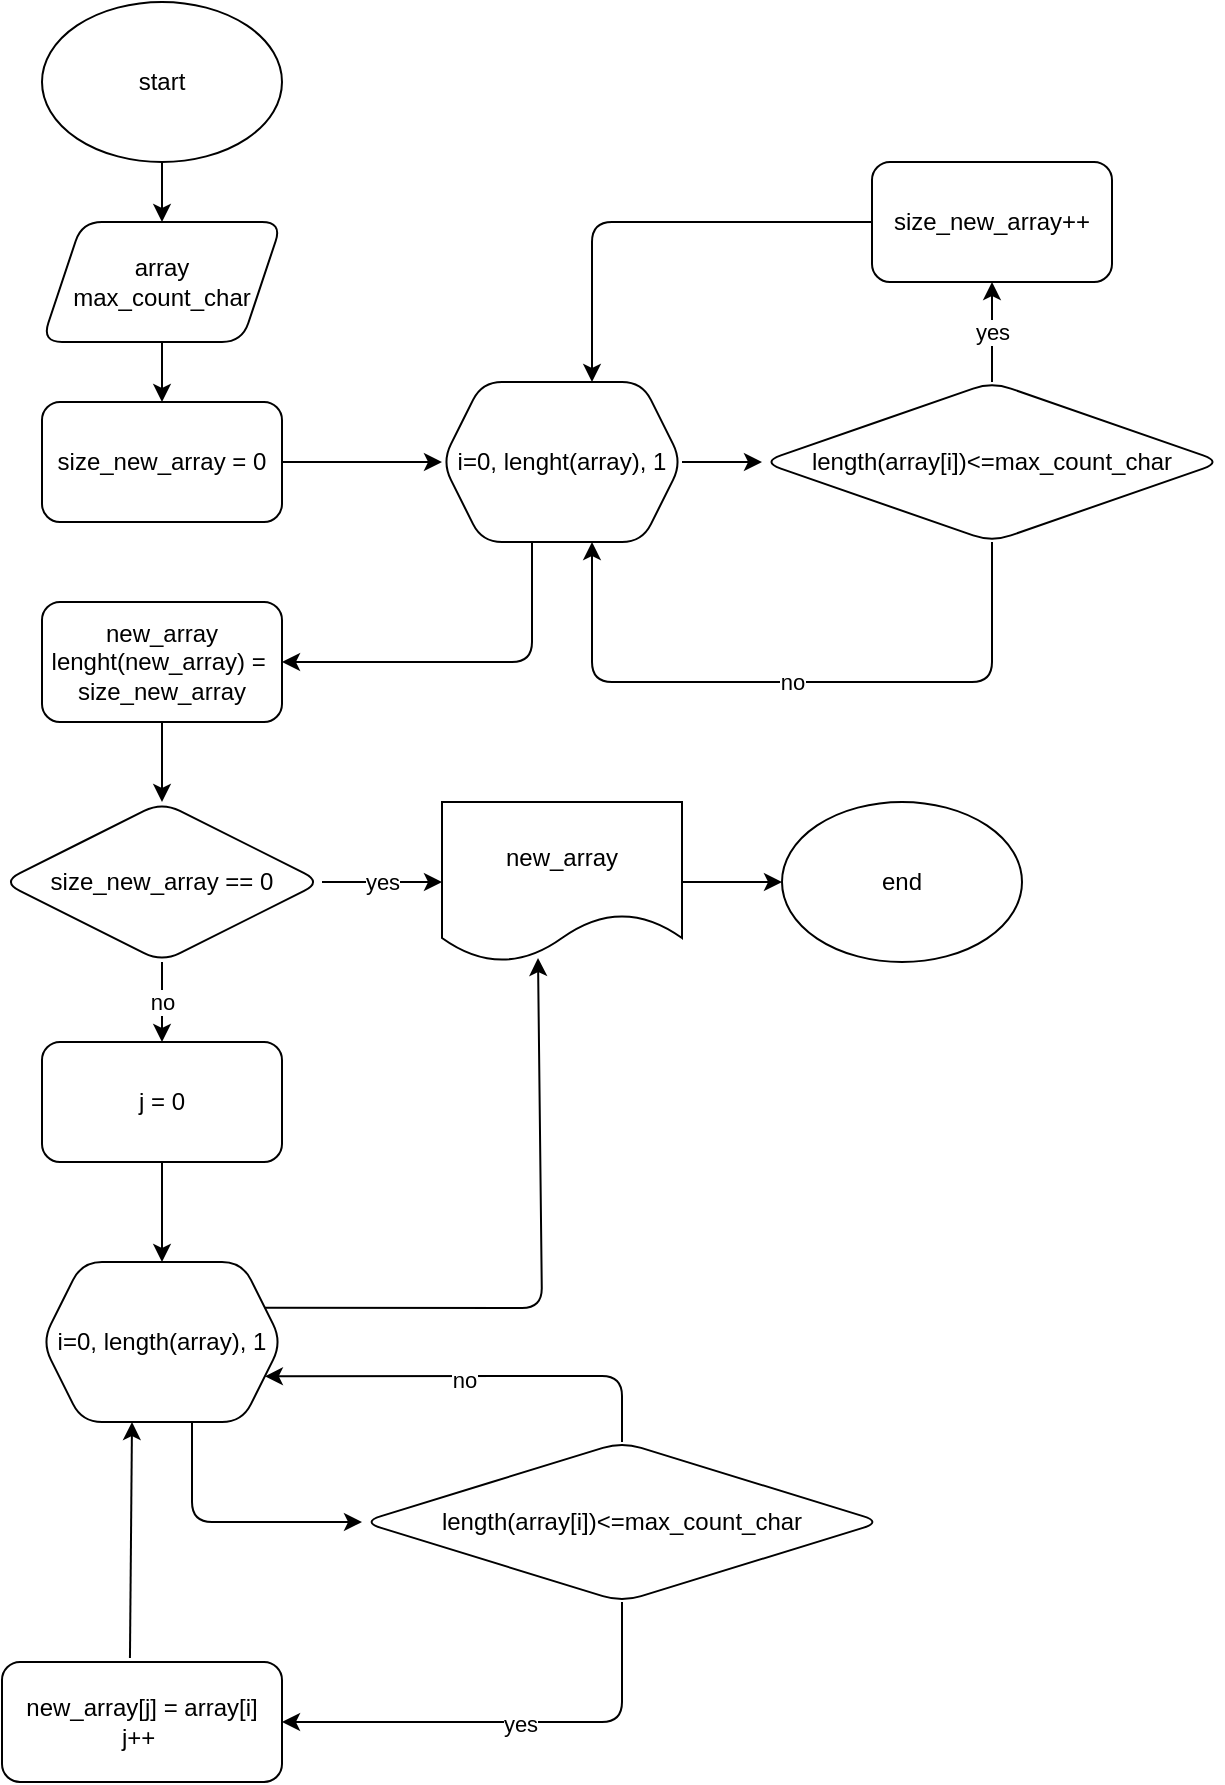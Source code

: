 <mxfile>
    <diagram id="pgB8vjxmGpwlhbniAynO" name="Страница 1">
        <mxGraphModel dx="1130" dy="550" grid="0" gridSize="10" guides="1" tooltips="1" connect="1" arrows="1" fold="1" page="1" pageScale="1" pageWidth="827" pageHeight="1169" background="none" math="0" shadow="0">
            <root>
                <mxCell id="0"/>
                <mxCell id="1" parent="0"/>
                <mxCell id="406" value="" style="edgeStyle=none;html=1;rounded=1;" edge="1" parent="1" source="402" target="405">
                    <mxGeometry relative="1" as="geometry"/>
                </mxCell>
                <mxCell id="402" value="start" style="ellipse;whiteSpace=wrap;html=1;rounded=1;" vertex="1" parent="1">
                    <mxGeometry x="80" y="20" width="120" height="80" as="geometry"/>
                </mxCell>
                <mxCell id="415" value="" style="edgeStyle=none;html=1;rounded=1;" edge="1" parent="1" source="403" target="414">
                    <mxGeometry relative="1" as="geometry"/>
                </mxCell>
                <mxCell id="403" value="size_new_array = 0" style="rounded=1;whiteSpace=wrap;html=1;" vertex="1" parent="1">
                    <mxGeometry x="80" y="220" width="120" height="60" as="geometry"/>
                </mxCell>
                <mxCell id="407" value="" style="edgeStyle=none;html=1;rounded=1;" edge="1" parent="1" source="405" target="403">
                    <mxGeometry relative="1" as="geometry"/>
                </mxCell>
                <mxCell id="405" value="array&lt;br&gt;max_count_char" style="shape=parallelogram;perimeter=parallelogramPerimeter;whiteSpace=wrap;html=1;fixedSize=1;rounded=1;" vertex="1" parent="1">
                    <mxGeometry x="80" y="130" width="120" height="60" as="geometry"/>
                </mxCell>
                <mxCell id="417" value="" style="edgeStyle=none;html=1;rounded=1;" edge="1" parent="1" source="414" target="416">
                    <mxGeometry relative="1" as="geometry"/>
                </mxCell>
                <mxCell id="423" value="" style="edgeStyle=none;html=1;entryX=1;entryY=0.5;entryDx=0;entryDy=0;exitX=0.375;exitY=1;exitDx=0;exitDy=0;rounded=1;" edge="1" parent="1" source="414" target="422">
                    <mxGeometry relative="1" as="geometry">
                        <Array as="points">
                            <mxPoint x="325" y="350"/>
                        </Array>
                    </mxGeometry>
                </mxCell>
                <mxCell id="414" value="i=0, lenght(array), 1" style="shape=hexagon;perimeter=hexagonPerimeter2;whiteSpace=wrap;html=1;fixedSize=1;rounded=1;" vertex="1" parent="1">
                    <mxGeometry x="280" y="210" width="120" height="80" as="geometry"/>
                </mxCell>
                <mxCell id="419" value="yes" style="edgeStyle=none;html=1;rounded=1;" edge="1" parent="1" source="416" target="418">
                    <mxGeometry relative="1" as="geometry"/>
                </mxCell>
                <mxCell id="416" value="length(array[i])&amp;lt;=max_count_char" style="rhombus;whiteSpace=wrap;html=1;rounded=1;" vertex="1" parent="1">
                    <mxGeometry x="440" y="210" width="230" height="80" as="geometry"/>
                </mxCell>
                <mxCell id="418" value="size_new_array++" style="whiteSpace=wrap;html=1;rounded=1;" vertex="1" parent="1">
                    <mxGeometry x="495" y="100" width="120" height="60" as="geometry"/>
                </mxCell>
                <mxCell id="420" value="" style="endArrow=classic;html=1;exitX=0;exitY=0.5;exitDx=0;exitDy=0;entryX=0.625;entryY=0;entryDx=0;entryDy=0;rounded=1;" edge="1" parent="1" source="418" target="414">
                    <mxGeometry width="50" height="50" relative="1" as="geometry">
                        <mxPoint x="360" y="290" as="sourcePoint"/>
                        <mxPoint x="410" y="240" as="targetPoint"/>
                        <Array as="points">
                            <mxPoint x="355" y="130"/>
                        </Array>
                    </mxGeometry>
                </mxCell>
                <mxCell id="421" value="no" style="endArrow=classic;html=1;exitX=0.5;exitY=1;exitDx=0;exitDy=0;entryX=0.625;entryY=1;entryDx=0;entryDy=0;rounded=1;" edge="1" parent="1" source="416" target="414">
                    <mxGeometry width="50" height="50" relative="1" as="geometry">
                        <mxPoint x="360" y="290" as="sourcePoint"/>
                        <mxPoint x="410" y="240" as="targetPoint"/>
                        <Array as="points">
                            <mxPoint x="555" y="360"/>
                            <mxPoint x="355" y="360"/>
                        </Array>
                    </mxGeometry>
                </mxCell>
                <mxCell id="425" value="" style="edgeStyle=none;html=1;rounded=1;" edge="1" parent="1" source="422" target="424">
                    <mxGeometry relative="1" as="geometry"/>
                </mxCell>
                <mxCell id="422" value="new_array&lt;br&gt;lenght(new_array) =&amp;nbsp;&lt;br&gt;size_new_array" style="rounded=1;whiteSpace=wrap;html=1;" vertex="1" parent="1">
                    <mxGeometry x="80" y="320" width="120" height="60" as="geometry"/>
                </mxCell>
                <mxCell id="427" value="yes" style="edgeStyle=none;html=1;rounded=1;" edge="1" parent="1" source="424" target="426">
                    <mxGeometry relative="1" as="geometry"/>
                </mxCell>
                <mxCell id="429" value="no" style="edgeStyle=none;html=1;rounded=1;" edge="1" parent="1" source="424" target="428">
                    <mxGeometry relative="1" as="geometry"/>
                </mxCell>
                <mxCell id="424" value="size_new_array == 0" style="rhombus;whiteSpace=wrap;html=1;rounded=1;" vertex="1" parent="1">
                    <mxGeometry x="60" y="420" width="160" height="80" as="geometry"/>
                </mxCell>
                <mxCell id="442" value="" style="edgeStyle=none;rounded=1;html=1;" edge="1" parent="1" source="426" target="441">
                    <mxGeometry relative="1" as="geometry"/>
                </mxCell>
                <mxCell id="426" value="new_array" style="shape=document;whiteSpace=wrap;html=1;boundedLbl=1;rounded=1;" vertex="1" parent="1">
                    <mxGeometry x="280" y="420" width="120" height="80" as="geometry"/>
                </mxCell>
                <mxCell id="431" value="" style="edgeStyle=none;html=1;rounded=1;" edge="1" parent="1" source="428" target="430">
                    <mxGeometry relative="1" as="geometry"/>
                </mxCell>
                <mxCell id="428" value="j = 0" style="whiteSpace=wrap;html=1;rounded=1;" vertex="1" parent="1">
                    <mxGeometry x="80" y="540" width="120" height="60" as="geometry"/>
                </mxCell>
                <mxCell id="433" value="" style="edgeStyle=none;html=1;exitX=0.625;exitY=1;exitDx=0;exitDy=0;rounded=1;" edge="1" parent="1" source="430" target="432">
                    <mxGeometry relative="1" as="geometry">
                        <Array as="points">
                            <mxPoint x="155" y="780"/>
                        </Array>
                    </mxGeometry>
                </mxCell>
                <mxCell id="430" value="i=0, length(array), 1" style="shape=hexagon;perimeter=hexagonPerimeter2;whiteSpace=wrap;html=1;fixedSize=1;rounded=1;" vertex="1" parent="1">
                    <mxGeometry x="80" y="650" width="120" height="80" as="geometry"/>
                </mxCell>
                <mxCell id="435" value="" style="edgeStyle=none;html=1;rounded=1;" edge="1" parent="1" source="432" target="434">
                    <mxGeometry relative="1" as="geometry">
                        <Array as="points">
                            <mxPoint x="370" y="880"/>
                        </Array>
                    </mxGeometry>
                </mxCell>
                <mxCell id="436" value="yes" style="edgeLabel;html=1;align=center;verticalAlign=middle;resizable=0;points=[];rounded=1;" vertex="1" connectable="0" parent="435">
                    <mxGeometry x="-0.035" y="1" relative="1" as="geometry">
                        <mxPoint as="offset"/>
                    </mxGeometry>
                </mxCell>
                <mxCell id="432" value="length(array[i])&amp;lt;=max_count_char" style="rhombus;whiteSpace=wrap;html=1;rounded=1;" vertex="1" parent="1">
                    <mxGeometry x="240" y="740" width="260" height="80" as="geometry"/>
                </mxCell>
                <mxCell id="434" value="new_array[j] = array[i]&lt;br&gt;j++&amp;nbsp;" style="whiteSpace=wrap;html=1;rounded=1;" vertex="1" parent="1">
                    <mxGeometry x="60" y="850" width="140" height="60" as="geometry"/>
                </mxCell>
                <mxCell id="437" value="" style="endArrow=classic;html=1;exitX=0.457;exitY=-0.033;exitDx=0;exitDy=0;entryX=0.375;entryY=1;entryDx=0;entryDy=0;exitPerimeter=0;rounded=1;" edge="1" parent="1" source="434" target="430">
                    <mxGeometry width="50" height="50" relative="1" as="geometry">
                        <mxPoint x="360" y="700" as="sourcePoint"/>
                        <mxPoint x="410" y="650" as="targetPoint"/>
                    </mxGeometry>
                </mxCell>
                <mxCell id="438" value="" style="endArrow=classic;html=1;exitX=0.5;exitY=0;exitDx=0;exitDy=0;entryX=1;entryY=0.75;entryDx=0;entryDy=0;rounded=1;" edge="1" parent="1" source="432" target="430">
                    <mxGeometry width="50" height="50" relative="1" as="geometry">
                        <mxPoint x="360" y="700" as="sourcePoint"/>
                        <mxPoint x="410" y="650" as="targetPoint"/>
                        <Array as="points">
                            <mxPoint x="370" y="707"/>
                        </Array>
                    </mxGeometry>
                </mxCell>
                <mxCell id="439" value="no" style="edgeLabel;html=1;align=center;verticalAlign=middle;resizable=0;points=[];rounded=1;" vertex="1" connectable="0" parent="438">
                    <mxGeometry x="0.059" y="2" relative="1" as="geometry">
                        <mxPoint as="offset"/>
                    </mxGeometry>
                </mxCell>
                <mxCell id="440" value="" style="endArrow=classic;html=1;exitX=1;exitY=0.25;exitDx=0;exitDy=0;entryX=0.4;entryY=0.975;entryDx=0;entryDy=0;entryPerimeter=0;rounded=1;" edge="1" parent="1" source="430" target="426">
                    <mxGeometry width="50" height="50" relative="1" as="geometry">
                        <mxPoint x="360" y="700" as="sourcePoint"/>
                        <mxPoint x="410" y="650" as="targetPoint"/>
                        <Array as="points">
                            <mxPoint x="330" y="673"/>
                        </Array>
                    </mxGeometry>
                </mxCell>
                <mxCell id="441" value="end" style="ellipse;whiteSpace=wrap;html=1;rounded=1;" vertex="1" parent="1">
                    <mxGeometry x="450" y="420" width="120" height="80" as="geometry"/>
                </mxCell>
            </root>
        </mxGraphModel>
    </diagram>
</mxfile>